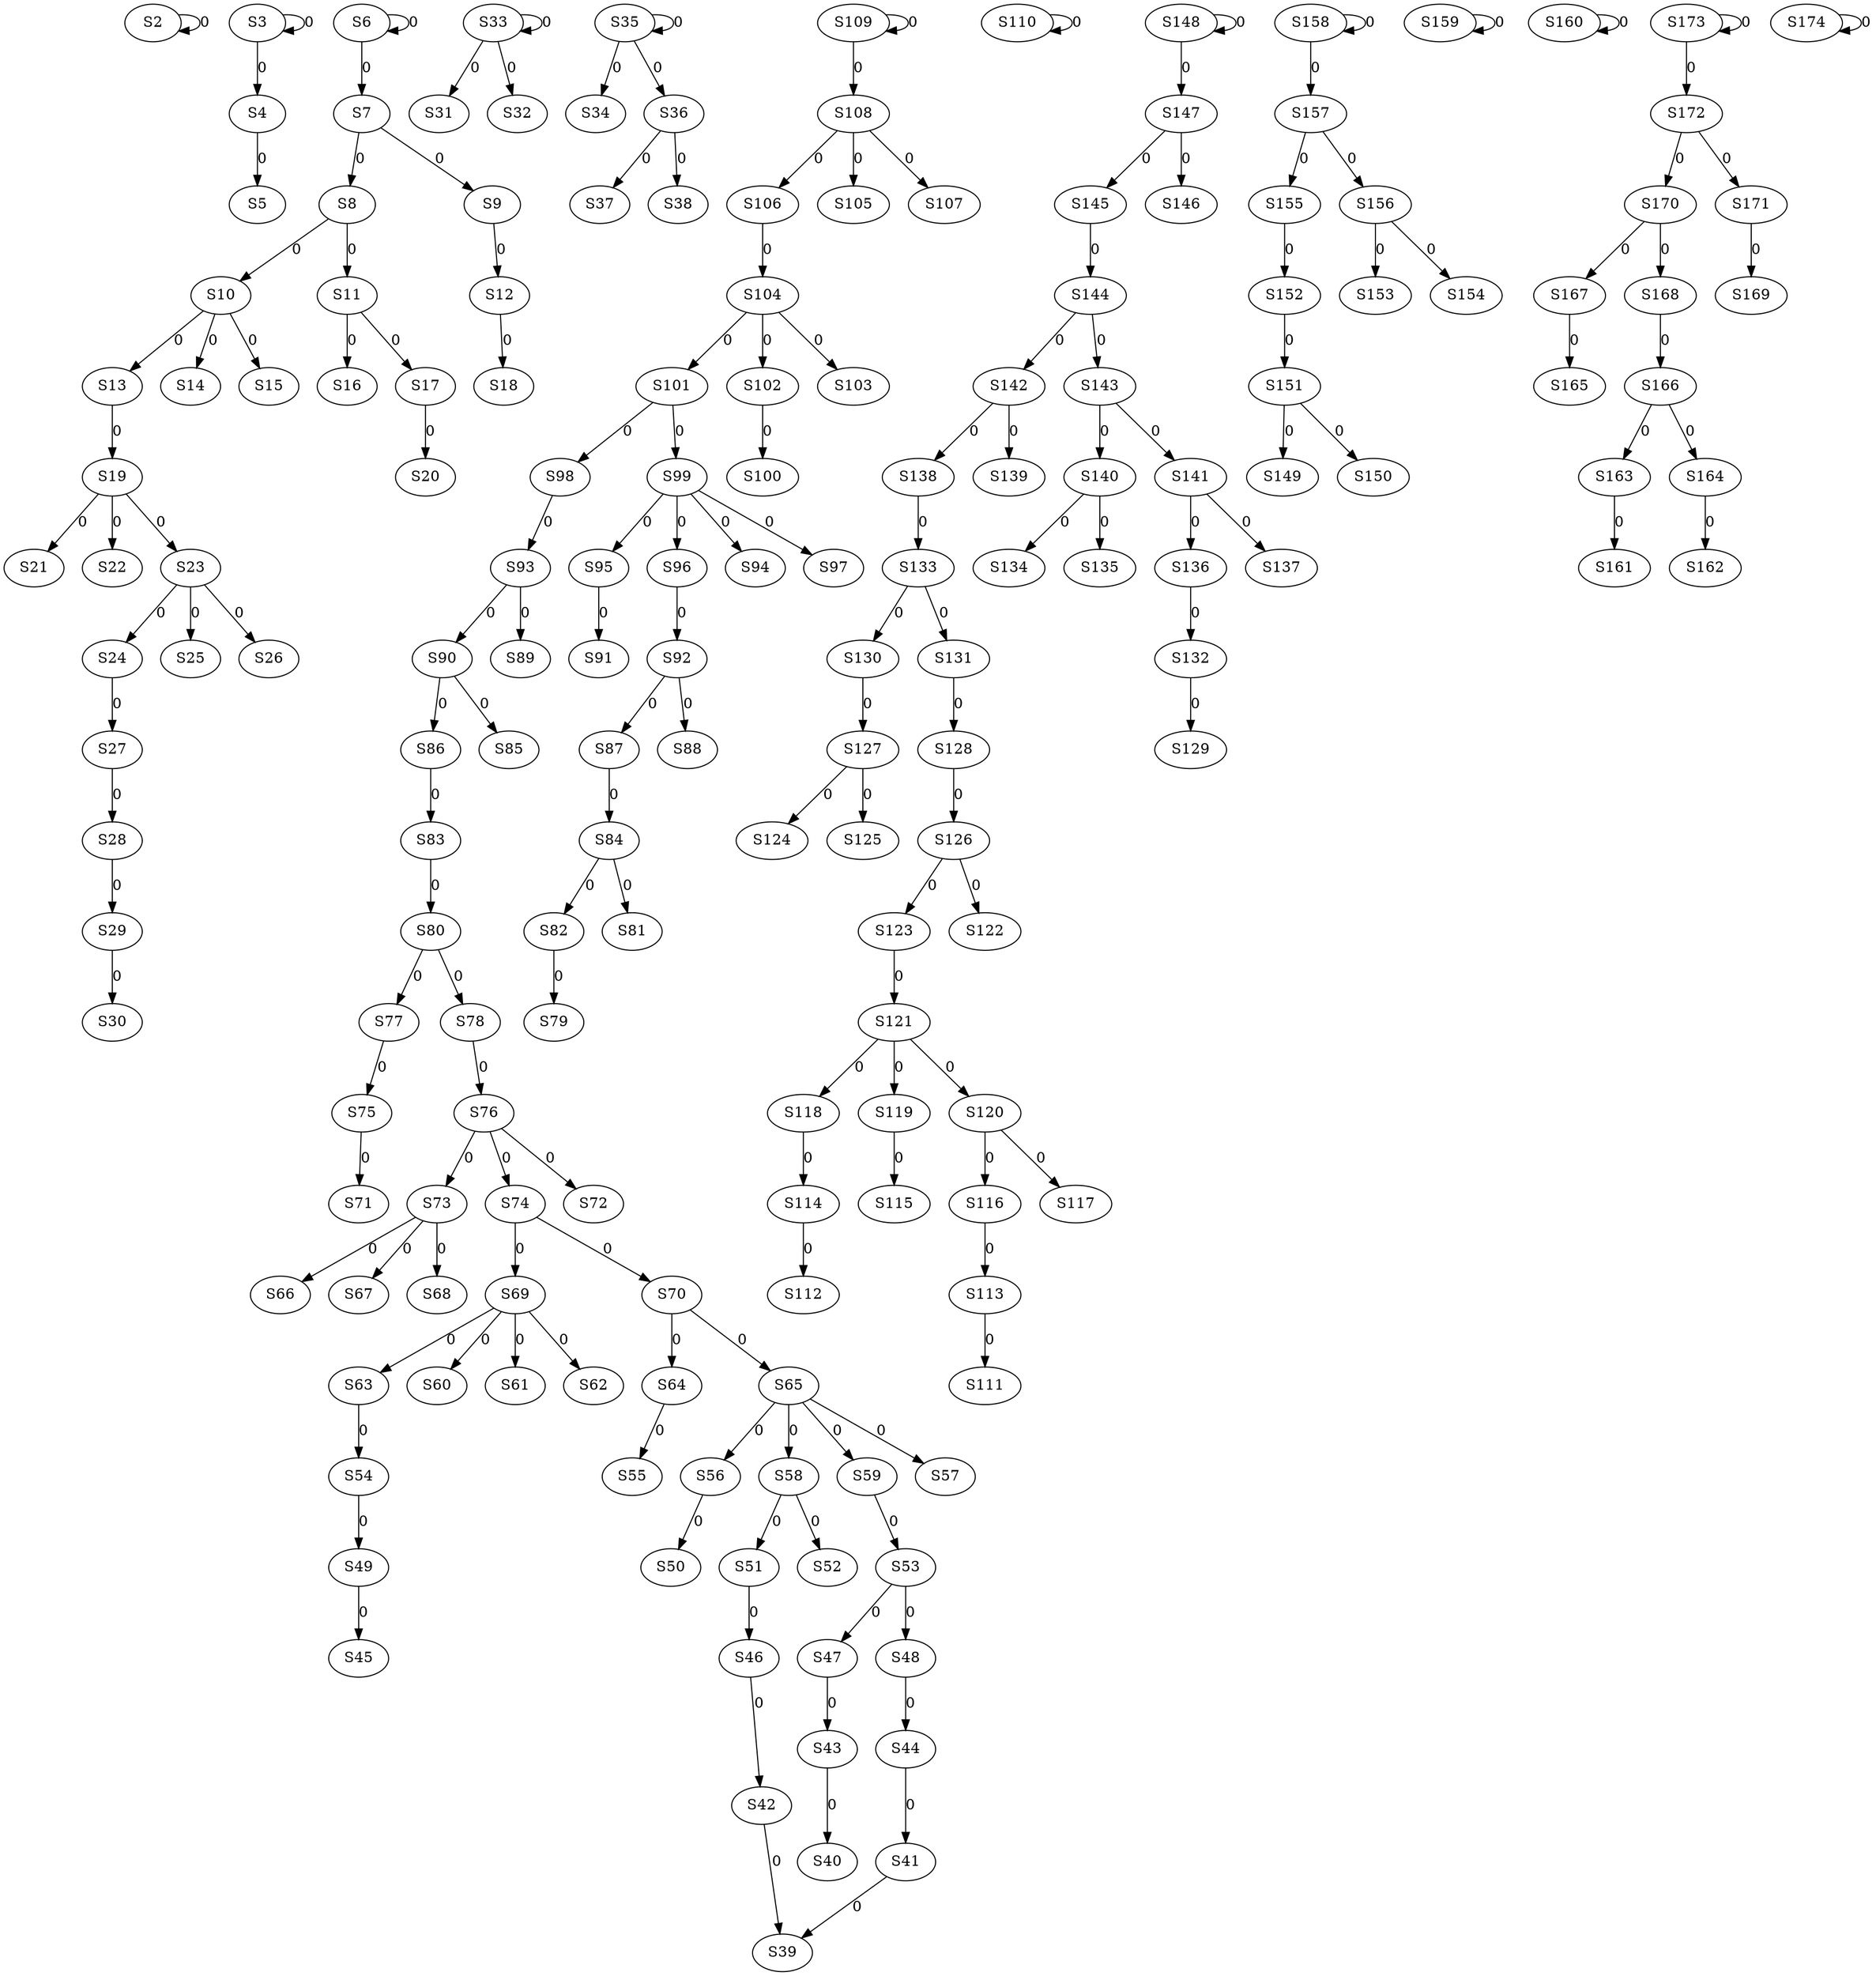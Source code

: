 strict digraph {
	S2 -> S2 [ label = 0 ];
	S3 -> S3 [ label = 0 ];
	S3 -> S4 [ label = 0 ];
	S4 -> S5 [ label = 0 ];
	S6 -> S6 [ label = 0 ];
	S6 -> S7 [ label = 0 ];
	S7 -> S8 [ label = 0 ];
	S7 -> S9 [ label = 0 ];
	S8 -> S10 [ label = 0 ];
	S8 -> S11 [ label = 0 ];
	S9 -> S12 [ label = 0 ];
	S10 -> S13 [ label = 0 ];
	S10 -> S14 [ label = 0 ];
	S10 -> S15 [ label = 0 ];
	S11 -> S16 [ label = 0 ];
	S11 -> S17 [ label = 0 ];
	S12 -> S18 [ label = 0 ];
	S13 -> S19 [ label = 0 ];
	S17 -> S20 [ label = 0 ];
	S19 -> S21 [ label = 0 ];
	S19 -> S22 [ label = 0 ];
	S19 -> S23 [ label = 0 ];
	S23 -> S24 [ label = 0 ];
	S23 -> S25 [ label = 0 ];
	S23 -> S26 [ label = 0 ];
	S24 -> S27 [ label = 0 ];
	S27 -> S28 [ label = 0 ];
	S28 -> S29 [ label = 0 ];
	S29 -> S30 [ label = 0 ];
	S33 -> S31 [ label = 0 ];
	S33 -> S32 [ label = 0 ];
	S33 -> S33 [ label = 0 ];
	S35 -> S34 [ label = 0 ];
	S35 -> S35 [ label = 0 ];
	S35 -> S36 [ label = 0 ];
	S36 -> S37 [ label = 0 ];
	S36 -> S38 [ label = 0 ];
	S42 -> S39 [ label = 0 ];
	S43 -> S40 [ label = 0 ];
	S44 -> S41 [ label = 0 ];
	S46 -> S42 [ label = 0 ];
	S47 -> S43 [ label = 0 ];
	S48 -> S44 [ label = 0 ];
	S49 -> S45 [ label = 0 ];
	S51 -> S46 [ label = 0 ];
	S53 -> S47 [ label = 0 ];
	S53 -> S48 [ label = 0 ];
	S54 -> S49 [ label = 0 ];
	S56 -> S50 [ label = 0 ];
	S58 -> S51 [ label = 0 ];
	S58 -> S52 [ label = 0 ];
	S59 -> S53 [ label = 0 ];
	S63 -> S54 [ label = 0 ];
	S64 -> S55 [ label = 0 ];
	S65 -> S56 [ label = 0 ];
	S65 -> S57 [ label = 0 ];
	S65 -> S58 [ label = 0 ];
	S65 -> S59 [ label = 0 ];
	S69 -> S60 [ label = 0 ];
	S69 -> S61 [ label = 0 ];
	S69 -> S62 [ label = 0 ];
	S69 -> S63 [ label = 0 ];
	S70 -> S64 [ label = 0 ];
	S70 -> S65 [ label = 0 ];
	S73 -> S66 [ label = 0 ];
	S73 -> S67 [ label = 0 ];
	S73 -> S68 [ label = 0 ];
	S74 -> S69 [ label = 0 ];
	S74 -> S70 [ label = 0 ];
	S75 -> S71 [ label = 0 ];
	S76 -> S72 [ label = 0 ];
	S76 -> S73 [ label = 0 ];
	S76 -> S74 [ label = 0 ];
	S77 -> S75 [ label = 0 ];
	S78 -> S76 [ label = 0 ];
	S80 -> S77 [ label = 0 ];
	S80 -> S78 [ label = 0 ];
	S82 -> S79 [ label = 0 ];
	S83 -> S80 [ label = 0 ];
	S84 -> S81 [ label = 0 ];
	S84 -> S82 [ label = 0 ];
	S86 -> S83 [ label = 0 ];
	S87 -> S84 [ label = 0 ];
	S90 -> S85 [ label = 0 ];
	S90 -> S86 [ label = 0 ];
	S92 -> S87 [ label = 0 ];
	S92 -> S88 [ label = 0 ];
	S93 -> S89 [ label = 0 ];
	S93 -> S90 [ label = 0 ];
	S95 -> S91 [ label = 0 ];
	S96 -> S92 [ label = 0 ];
	S98 -> S93 [ label = 0 ];
	S99 -> S94 [ label = 0 ];
	S99 -> S95 [ label = 0 ];
	S99 -> S96 [ label = 0 ];
	S99 -> S97 [ label = 0 ];
	S101 -> S98 [ label = 0 ];
	S101 -> S99 [ label = 0 ];
	S102 -> S100 [ label = 0 ];
	S104 -> S101 [ label = 0 ];
	S104 -> S102 [ label = 0 ];
	S104 -> S103 [ label = 0 ];
	S106 -> S104 [ label = 0 ];
	S108 -> S105 [ label = 0 ];
	S108 -> S106 [ label = 0 ];
	S108 -> S107 [ label = 0 ];
	S109 -> S108 [ label = 0 ];
	S109 -> S109 [ label = 0 ];
	S110 -> S110 [ label = 0 ];
	S113 -> S111 [ label = 0 ];
	S114 -> S112 [ label = 0 ];
	S116 -> S113 [ label = 0 ];
	S118 -> S114 [ label = 0 ];
	S119 -> S115 [ label = 0 ];
	S120 -> S116 [ label = 0 ];
	S120 -> S117 [ label = 0 ];
	S121 -> S118 [ label = 0 ];
	S121 -> S119 [ label = 0 ];
	S121 -> S120 [ label = 0 ];
	S123 -> S121 [ label = 0 ];
	S126 -> S122 [ label = 0 ];
	S126 -> S123 [ label = 0 ];
	S127 -> S124 [ label = 0 ];
	S127 -> S125 [ label = 0 ];
	S128 -> S126 [ label = 0 ];
	S130 -> S127 [ label = 0 ];
	S131 -> S128 [ label = 0 ];
	S132 -> S129 [ label = 0 ];
	S133 -> S130 [ label = 0 ];
	S133 -> S131 [ label = 0 ];
	S136 -> S132 [ label = 0 ];
	S138 -> S133 [ label = 0 ];
	S140 -> S134 [ label = 0 ];
	S140 -> S135 [ label = 0 ];
	S141 -> S136 [ label = 0 ];
	S141 -> S137 [ label = 0 ];
	S142 -> S138 [ label = 0 ];
	S142 -> S139 [ label = 0 ];
	S143 -> S140 [ label = 0 ];
	S143 -> S141 [ label = 0 ];
	S144 -> S142 [ label = 0 ];
	S144 -> S143 [ label = 0 ];
	S145 -> S144 [ label = 0 ];
	S147 -> S145 [ label = 0 ];
	S147 -> S146 [ label = 0 ];
	S148 -> S147 [ label = 0 ];
	S148 -> S148 [ label = 0 ];
	S151 -> S149 [ label = 0 ];
	S151 -> S150 [ label = 0 ];
	S152 -> S151 [ label = 0 ];
	S155 -> S152 [ label = 0 ];
	S156 -> S153 [ label = 0 ];
	S156 -> S154 [ label = 0 ];
	S157 -> S155 [ label = 0 ];
	S157 -> S156 [ label = 0 ];
	S158 -> S157 [ label = 0 ];
	S158 -> S158 [ label = 0 ];
	S159 -> S159 [ label = 0 ];
	S160 -> S160 [ label = 0 ];
	S163 -> S161 [ label = 0 ];
	S164 -> S162 [ label = 0 ];
	S166 -> S163 [ label = 0 ];
	S166 -> S164 [ label = 0 ];
	S167 -> S165 [ label = 0 ];
	S168 -> S166 [ label = 0 ];
	S170 -> S167 [ label = 0 ];
	S170 -> S168 [ label = 0 ];
	S171 -> S169 [ label = 0 ];
	S172 -> S170 [ label = 0 ];
	S172 -> S171 [ label = 0 ];
	S173 -> S172 [ label = 0 ];
	S173 -> S173 [ label = 0 ];
	S174 -> S174 [ label = 0 ];
	S41 -> S39 [ label = 0 ];
}